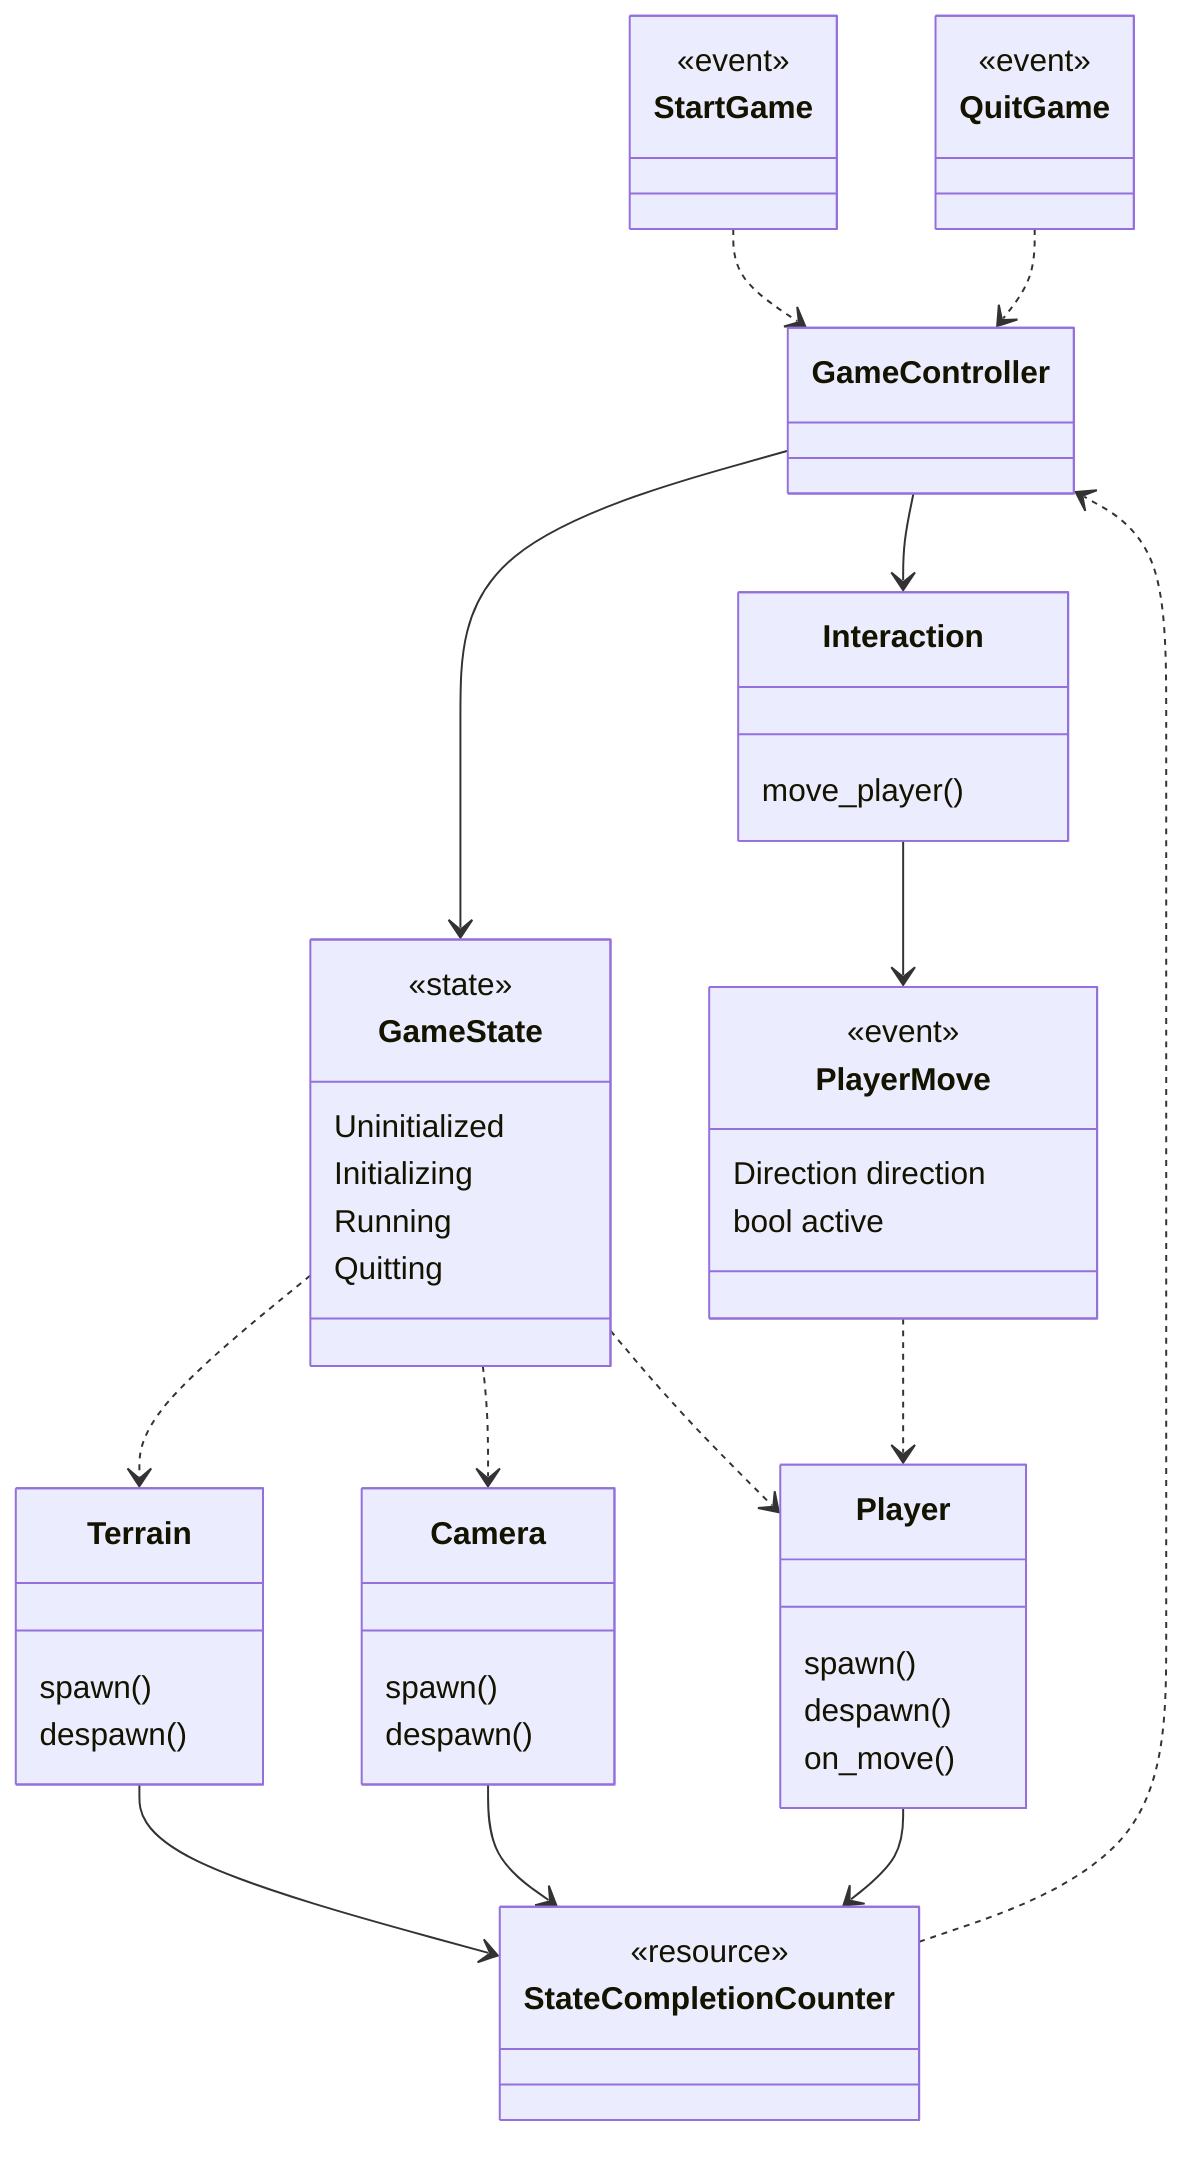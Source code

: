 %% Mermaid class diagram
classDiagram
    class GameController{
    }
    class Terrain {
        spawn()
        despawn()
    }
    class Camera {
        spawn()
        despawn()
    }
    class Player {
        spawn()
        despawn()
        on_move()
    }
    class Interaction {
        move_player()
    }
    class GameState {
        <<state>>
        Uninitialized
        Initializing
        Running
        Quitting
    }
    class PlayerMove {
        <<event>>
        Direction direction
        bool active
    }
    class StateCompletionCounter {
        <<resource>>
    }
    class StartGame {
        <<event>>
    }
    class QuitGame{
        <<event>>
    }
    GameController --> Interaction
    GameController --> GameState
    GameState ..> Terrain
    GameState ..> Camera
    GameState ..> Player
    Interaction --> PlayerMove
    PlayerMove ..> Player
    Terrain --> StateCompletionCounter
    Camera --> StateCompletionCounter
    Player --> StateCompletionCounter
    StateCompletionCounter ..> GameController
    StartGame ..> GameController
    QuitGame..> GameController